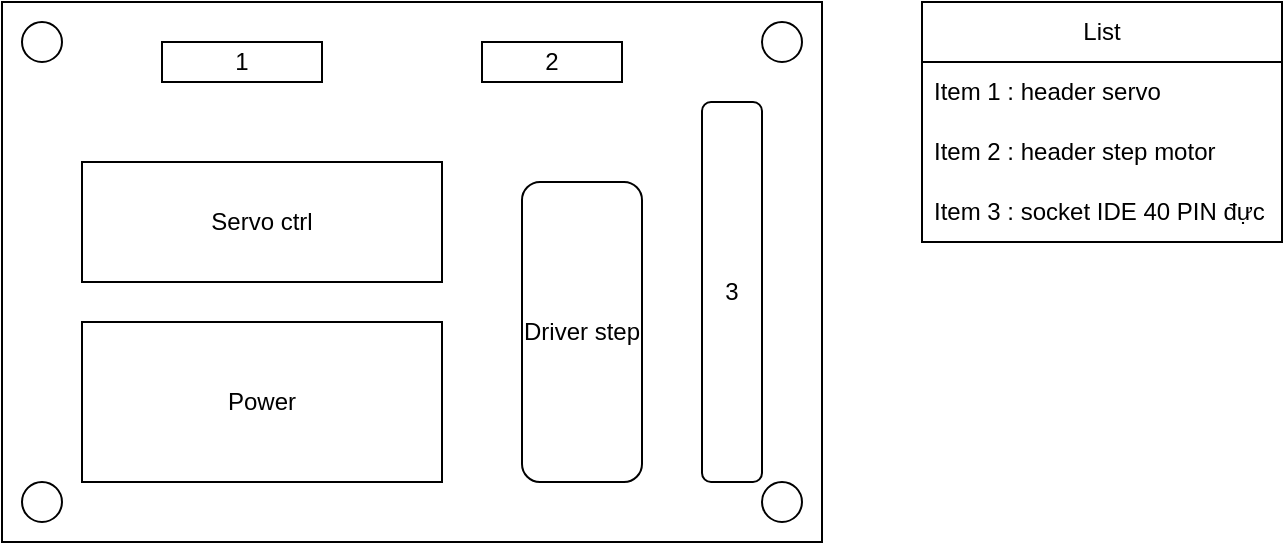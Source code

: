<mxfile version="22.0.8" type="github">
  <diagram name="Trang-1" id="Zl_U3QJlwA4DnNi4s-cg">
    <mxGraphModel dx="1379" dy="771" grid="1" gridSize="10" guides="1" tooltips="1" connect="1" arrows="1" fold="1" page="1" pageScale="1" pageWidth="1169" pageHeight="1654" math="0" shadow="0">
      <root>
        <mxCell id="0" />
        <mxCell id="1" parent="0" />
        <mxCell id="SzLcq1nEcGRjUcnBwwhj-2" value="" style="rounded=0;whiteSpace=wrap;html=1;" vertex="1" parent="1">
          <mxGeometry x="260" y="200" width="410" height="270" as="geometry" />
        </mxCell>
        <mxCell id="SzLcq1nEcGRjUcnBwwhj-3" value="3" style="rounded=1;whiteSpace=wrap;html=1;direction=south;" vertex="1" parent="1">
          <mxGeometry x="610" y="250" width="30" height="190" as="geometry" />
        </mxCell>
        <mxCell id="SzLcq1nEcGRjUcnBwwhj-4" value="Driver step" style="rounded=1;whiteSpace=wrap;html=1;direction=south;" vertex="1" parent="1">
          <mxGeometry x="520" y="290" width="60" height="150" as="geometry" />
        </mxCell>
        <mxCell id="SzLcq1nEcGRjUcnBwwhj-6" value="1" style="rounded=0;whiteSpace=wrap;html=1;" vertex="1" parent="1">
          <mxGeometry x="340" y="220" width="80" height="20" as="geometry" />
        </mxCell>
        <mxCell id="SzLcq1nEcGRjUcnBwwhj-7" value="2" style="rounded=0;whiteSpace=wrap;html=1;" vertex="1" parent="1">
          <mxGeometry x="500" y="220" width="70" height="20" as="geometry" />
        </mxCell>
        <mxCell id="SzLcq1nEcGRjUcnBwwhj-9" value="Power" style="rounded=0;whiteSpace=wrap;html=1;" vertex="1" parent="1">
          <mxGeometry x="300" y="360" width="180" height="80" as="geometry" />
        </mxCell>
        <mxCell id="SzLcq1nEcGRjUcnBwwhj-10" value="" style="ellipse;whiteSpace=wrap;html=1;aspect=fixed;" vertex="1" parent="1">
          <mxGeometry x="270" y="210" width="20" height="20" as="geometry" />
        </mxCell>
        <mxCell id="SzLcq1nEcGRjUcnBwwhj-11" value="" style="ellipse;whiteSpace=wrap;html=1;aspect=fixed;" vertex="1" parent="1">
          <mxGeometry x="270" y="440" width="20" height="20" as="geometry" />
        </mxCell>
        <mxCell id="SzLcq1nEcGRjUcnBwwhj-12" value="" style="ellipse;whiteSpace=wrap;html=1;aspect=fixed;" vertex="1" parent="1">
          <mxGeometry x="640" y="440" width="20" height="20" as="geometry" />
        </mxCell>
        <mxCell id="SzLcq1nEcGRjUcnBwwhj-13" value="" style="ellipse;whiteSpace=wrap;html=1;aspect=fixed;" vertex="1" parent="1">
          <mxGeometry x="640" y="210" width="20" height="20" as="geometry" />
        </mxCell>
        <mxCell id="SzLcq1nEcGRjUcnBwwhj-14" value="List" style="swimlane;fontStyle=0;childLayout=stackLayout;horizontal=1;startSize=30;horizontalStack=0;resizeParent=1;resizeParentMax=0;resizeLast=0;collapsible=1;marginBottom=0;whiteSpace=wrap;html=1;" vertex="1" parent="1">
          <mxGeometry x="720" y="200" width="180" height="120" as="geometry" />
        </mxCell>
        <mxCell id="SzLcq1nEcGRjUcnBwwhj-15" value="Item 1 : header servo" style="text;strokeColor=none;fillColor=none;align=left;verticalAlign=middle;spacingLeft=4;spacingRight=4;overflow=hidden;points=[[0,0.5],[1,0.5]];portConstraint=eastwest;rotatable=0;whiteSpace=wrap;html=1;" vertex="1" parent="SzLcq1nEcGRjUcnBwwhj-14">
          <mxGeometry y="30" width="180" height="30" as="geometry" />
        </mxCell>
        <mxCell id="SzLcq1nEcGRjUcnBwwhj-16" value="Item 2 : header step motor" style="text;strokeColor=none;fillColor=none;align=left;verticalAlign=middle;spacingLeft=4;spacingRight=4;overflow=hidden;points=[[0,0.5],[1,0.5]];portConstraint=eastwest;rotatable=0;whiteSpace=wrap;html=1;" vertex="1" parent="SzLcq1nEcGRjUcnBwwhj-14">
          <mxGeometry y="60" width="180" height="30" as="geometry" />
        </mxCell>
        <mxCell id="SzLcq1nEcGRjUcnBwwhj-17" value="Item 3 : socket IDE 40 PIN đực" style="text;strokeColor=none;fillColor=none;align=left;verticalAlign=middle;spacingLeft=4;spacingRight=4;overflow=hidden;points=[[0,0.5],[1,0.5]];portConstraint=eastwest;rotatable=0;whiteSpace=wrap;html=1;" vertex="1" parent="SzLcq1nEcGRjUcnBwwhj-14">
          <mxGeometry y="90" width="180" height="30" as="geometry" />
        </mxCell>
        <mxCell id="SzLcq1nEcGRjUcnBwwhj-19" value="Servo ctrl" style="rounded=0;whiteSpace=wrap;html=1;" vertex="1" parent="1">
          <mxGeometry x="300" y="280" width="180" height="60" as="geometry" />
        </mxCell>
      </root>
    </mxGraphModel>
  </diagram>
</mxfile>
